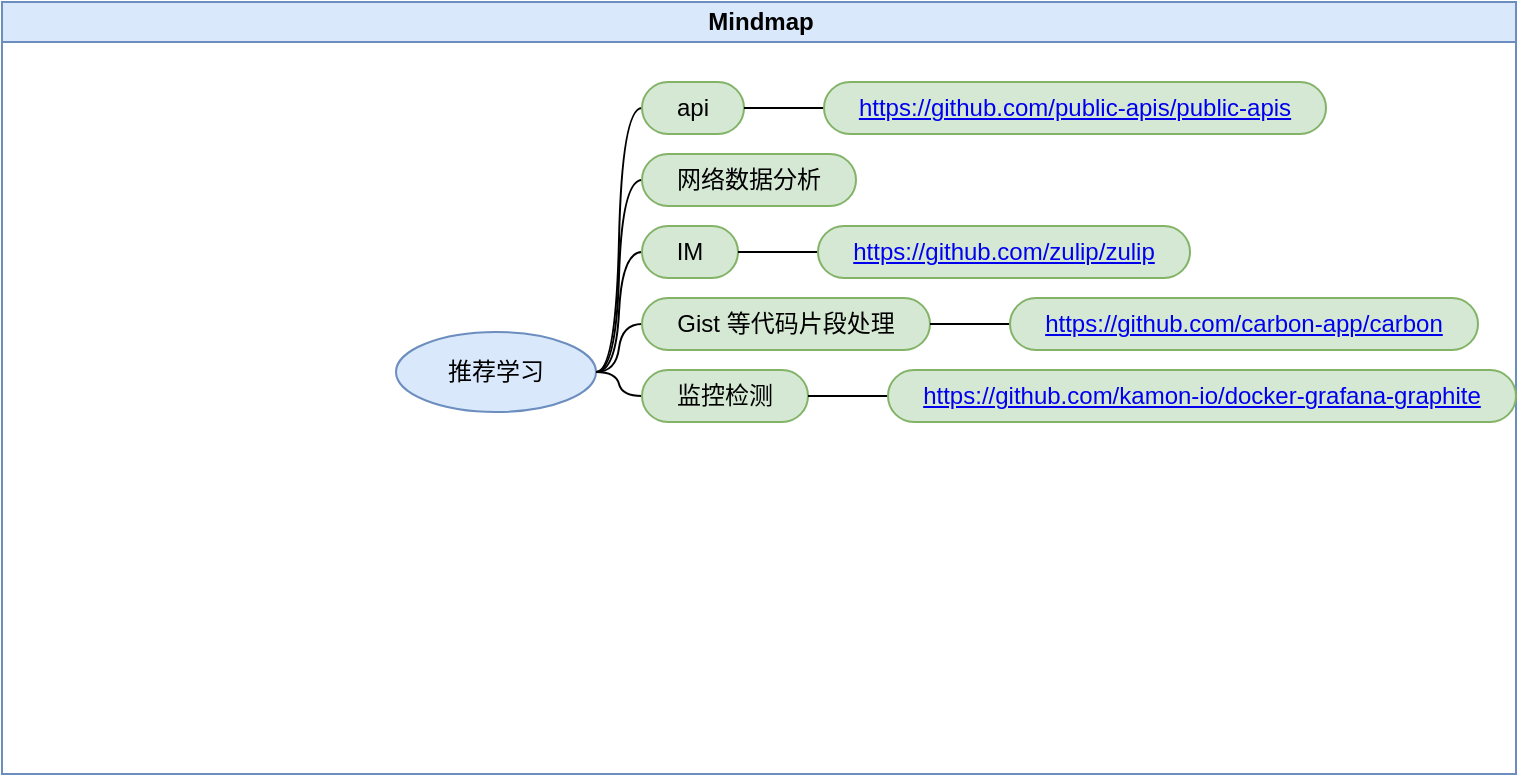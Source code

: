 <mxfile pages="1" version="11.2.8" type="github"><diagram id="Y4H8VBuLVpw54L_VqRyq" name="第 1 页"><mxGraphModel dx="946" dy="614" grid="0" gridSize="10" guides="1" tooltips="1" connect="1" arrows="1" fold="1" page="1" pageScale="1" pageWidth="827" pageHeight="1169" math="0" shadow="0"><root><mxCell id="0"/><mxCell id="1" parent="0"/><mxCell id="xYIM_MNbO__H7Er0R7le-1" value="Mindmap" style="swimlane;html=1;startSize=20;horizontal=1;containerType=tree;fillColor=#dae8fc;strokeColor=#6c8ebf;" parent="1" vertex="1"><mxGeometry x="20" y="20" width="757" height="386" as="geometry"/></mxCell><mxCell id="xYIM_MNbO__H7Er0R7le-2" value="" style="edgeStyle=entityRelationEdgeStyle;startArrow=none;endArrow=none;segment=10;curved=1;" parent="xYIM_MNbO__H7Er0R7le-1" source="xYIM_MNbO__H7Er0R7le-6" target="xYIM_MNbO__H7Er0R7le-7" edge="1"><mxGeometry relative="1" as="geometry"/></mxCell><mxCell id="xYIM_MNbO__H7Er0R7le-6" value="推荐学习" style="ellipse;whiteSpace=wrap;html=1;align=center;container=1;recursiveResize=0;treeFolding=1;treeMoving=1;fillColor=#dae8fc;strokeColor=#6c8ebf;" parent="xYIM_MNbO__H7Er0R7le-1" vertex="1"><mxGeometry x="197" y="165" width="100" height="40" as="geometry"/></mxCell><mxCell id="xYIM_MNbO__H7Er0R7le-7" value="api" style="whiteSpace=wrap;html=1;rounded=1;arcSize=50;align=center;verticalAlign=middle;container=1;recursiveResize=0;strokeWidth=1;autosize=1;spacing=4;treeFolding=1;treeMoving=1;fillColor=#d5e8d4;strokeColor=#82b366;perimeter=rectanglePerimeter;" parent="xYIM_MNbO__H7Er0R7le-1" vertex="1"><mxGeometry x="320" y="40" width="51" height="26" as="geometry"/></mxCell><mxCell id="AIQCybFedR-p6oACHsJ4-3" value="" style="edgeStyle=entityRelationEdgeStyle;startArrow=none;endArrow=none;segment=10;curved=1;" edge="1" target="AIQCybFedR-p6oACHsJ4-4" source="xYIM_MNbO__H7Er0R7le-7" parent="xYIM_MNbO__H7Er0R7le-1"><mxGeometry relative="1" as="geometry"><mxPoint x="317" y="205" as="sourcePoint"/></mxGeometry></mxCell><mxCell id="AIQCybFedR-p6oACHsJ4-4" value="&lt;a href=&quot;https://github.com/public-apis/public-apis&quot;&gt;https://github.com/public-apis/public-apis&lt;/a&gt;" style="whiteSpace=wrap;html=1;rounded=1;arcSize=50;align=center;verticalAlign=middle;container=1;recursiveResize=0;strokeWidth=1;autosize=1;spacing=4;treeFolding=1;treeMoving=1;fillColor=#d5e8d4;strokeColor=#82b366;perimeter=rectanglePerimeter;" vertex="1" parent="xYIM_MNbO__H7Er0R7le-1"><mxGeometry x="411" y="40" width="251" height="26" as="geometry"/></mxCell><mxCell id="AIQCybFedR-p6oACHsJ4-5" value="" style="edgeStyle=entityRelationEdgeStyle;startArrow=none;endArrow=none;segment=10;curved=1;" edge="1" target="AIQCybFedR-p6oACHsJ4-6" source="xYIM_MNbO__H7Er0R7le-6" parent="xYIM_MNbO__H7Er0R7le-1"><mxGeometry relative="1" as="geometry"><mxPoint x="317" y="205" as="sourcePoint"/></mxGeometry></mxCell><mxCell id="AIQCybFedR-p6oACHsJ4-6" value="网络数据分析" style="whiteSpace=wrap;html=1;rounded=1;arcSize=50;align=center;verticalAlign=middle;container=1;recursiveResize=0;strokeWidth=1;autosize=1;spacing=4;treeFolding=1;treeMoving=1;fillColor=#d5e8d4;strokeColor=#82b366;perimeter=rectanglePerimeter;" vertex="1" collapsed="1" parent="xYIM_MNbO__H7Er0R7le-1"><mxGeometry x="320" y="76" width="107" height="26" as="geometry"/></mxCell><mxCell id="AIQCybFedR-p6oACHsJ4-9" value="" style="edgeStyle=entityRelationEdgeStyle;startArrow=none;endArrow=none;segment=10;curved=1;" edge="1" visible="0" target="AIQCybFedR-p6oACHsJ4-10" source="AIQCybFedR-p6oACHsJ4-6" parent="xYIM_MNbO__H7Er0R7le-1"><mxGeometry relative="1" as="geometry"><mxPoint x="317" y="205" as="sourcePoint"/></mxGeometry></mxCell><mxCell id="AIQCybFedR-p6oACHsJ4-10" value="&lt;a href=&quot;https://github.com/matomo-org/matomo&quot;&gt;https://github.com/matomo-org/matomo&lt;/a&gt;" style="whiteSpace=wrap;html=1;rounded=1;arcSize=50;align=center;verticalAlign=middle;container=1;recursiveResize=0;strokeWidth=1;autosize=1;spacing=4;treeFolding=1;treeMoving=1;fillColor=#d5e8d4;strokeColor=#82b366;perimeter=rectanglePerimeter;" vertex="1" visible="0" parent="xYIM_MNbO__H7Er0R7le-1"><mxGeometry x="467" y="76" width="244" height="26" as="geometry"/></mxCell><mxCell id="AIQCybFedR-p6oACHsJ4-11" value="" style="edgeStyle=entityRelationEdgeStyle;startArrow=none;endArrow=none;segment=10;curved=1;" edge="1" visible="0" target="AIQCybFedR-p6oACHsJ4-12" source="AIQCybFedR-p6oACHsJ4-6" parent="xYIM_MNbO__H7Er0R7le-1"><mxGeometry relative="1" as="geometry"><mxPoint x="317" y="205" as="sourcePoint"/></mxGeometry></mxCell><mxCell id="AIQCybFedR-p6oACHsJ4-12" value="Google Analytics" style="whiteSpace=wrap;html=1;rounded=1;arcSize=50;align=center;verticalAlign=middle;container=1;recursiveResize=0;strokeWidth=1;autosize=1;spacing=4;treeFolding=1;treeMoving=1;fillColor=#d5e8d4;strokeColor=#82b366;perimeter=rectanglePerimeter;" vertex="1" visible="0" parent="xYIM_MNbO__H7Er0R7le-1"><mxGeometry x="467" y="112" width="124" height="26" as="geometry"/></mxCell><mxCell id="AIQCybFedR-p6oACHsJ4-15" value="" style="edgeStyle=entityRelationEdgeStyle;startArrow=none;endArrow=none;segment=10;curved=1;" edge="1" target="AIQCybFedR-p6oACHsJ4-16" source="xYIM_MNbO__H7Er0R7le-6" parent="xYIM_MNbO__H7Er0R7le-1"><mxGeometry relative="1" as="geometry"><mxPoint x="317" y="205" as="sourcePoint"/></mxGeometry></mxCell><mxCell id="AIQCybFedR-p6oACHsJ4-16" value="IM" style="whiteSpace=wrap;html=1;rounded=1;arcSize=50;align=center;verticalAlign=middle;container=1;recursiveResize=0;strokeWidth=1;autosize=1;spacing=4;treeFolding=1;treeMoving=1;fillColor=#d5e8d4;strokeColor=#82b366;perimeter=rectanglePerimeter;" vertex="1" parent="xYIM_MNbO__H7Er0R7le-1"><mxGeometry x="320" y="112" width="48" height="26" as="geometry"/></mxCell><mxCell id="AIQCybFedR-p6oACHsJ4-17" value="" style="edgeStyle=entityRelationEdgeStyle;startArrow=none;endArrow=none;segment=10;curved=1;" edge="1" target="AIQCybFedR-p6oACHsJ4-18" source="AIQCybFedR-p6oACHsJ4-16" parent="xYIM_MNbO__H7Er0R7le-1"><mxGeometry relative="1" as="geometry"><mxPoint x="317" y="205" as="sourcePoint"/></mxGeometry></mxCell><mxCell id="AIQCybFedR-p6oACHsJ4-18" value="&lt;a href=&quot;https://github.com/zulip/zulip&quot;&gt;https://github.com/zulip/zulip&lt;/a&gt;" style="whiteSpace=wrap;html=1;rounded=1;arcSize=50;align=center;verticalAlign=middle;container=1;recursiveResize=0;strokeWidth=1;autosize=1;spacing=4;treeFolding=1;treeMoving=1;fillColor=#d5e8d4;strokeColor=#82b366;perimeter=rectanglePerimeter;" vertex="1" parent="xYIM_MNbO__H7Er0R7le-1"><mxGeometry x="408" y="112" width="186" height="26" as="geometry"/></mxCell><mxCell id="AIQCybFedR-p6oACHsJ4-19" value="" style="edgeStyle=entityRelationEdgeStyle;startArrow=none;endArrow=none;segment=10;curved=1;" edge="1" target="AIQCybFedR-p6oACHsJ4-20" source="xYIM_MNbO__H7Er0R7le-6" parent="xYIM_MNbO__H7Er0R7le-1"><mxGeometry relative="1" as="geometry"><mxPoint x="317" y="205" as="sourcePoint"/></mxGeometry></mxCell><mxCell id="AIQCybFedR-p6oACHsJ4-20" value="Gist 等代码片段处理" style="whiteSpace=wrap;html=1;rounded=1;arcSize=50;align=center;verticalAlign=middle;container=1;recursiveResize=0;strokeWidth=1;autosize=1;spacing=4;treeFolding=1;treeMoving=1;fillColor=#d5e8d4;strokeColor=#82b366;perimeter=rectanglePerimeter;" vertex="1" parent="xYIM_MNbO__H7Er0R7le-1"><mxGeometry x="320" y="148" width="144" height="26" as="geometry"/></mxCell><mxCell id="AIQCybFedR-p6oACHsJ4-21" value="" style="edgeStyle=entityRelationEdgeStyle;startArrow=none;endArrow=none;segment=10;curved=1;" edge="1" target="AIQCybFedR-p6oACHsJ4-22" source="AIQCybFedR-p6oACHsJ4-20" parent="xYIM_MNbO__H7Er0R7le-1"><mxGeometry relative="1" as="geometry"><mxPoint x="317" y="205" as="sourcePoint"/></mxGeometry></mxCell><mxCell id="AIQCybFedR-p6oACHsJ4-22" value="&lt;a href=&quot;https://github.com/carbon-app/carbon&quot;&gt;https://github.com/carbon-app/carbon&lt;/a&gt;" style="whiteSpace=wrap;html=1;rounded=1;arcSize=50;align=center;verticalAlign=middle;container=1;recursiveResize=0;strokeWidth=1;autosize=1;spacing=4;treeFolding=1;treeMoving=1;fillColor=#d5e8d4;strokeColor=#82b366;perimeter=rectanglePerimeter;" vertex="1" parent="xYIM_MNbO__H7Er0R7le-1"><mxGeometry x="504" y="148" width="234" height="26" as="geometry"/></mxCell><mxCell id="AIQCybFedR-p6oACHsJ4-23" value="" style="edgeStyle=entityRelationEdgeStyle;startArrow=none;endArrow=none;segment=10;curved=1;" edge="1" target="AIQCybFedR-p6oACHsJ4-24" source="xYIM_MNbO__H7Er0R7le-6" parent="xYIM_MNbO__H7Er0R7le-1"><mxGeometry relative="1" as="geometry"><mxPoint x="317" y="205" as="sourcePoint"/></mxGeometry></mxCell><mxCell id="AIQCybFedR-p6oACHsJ4-24" value="监控检测" style="whiteSpace=wrap;html=1;rounded=1;arcSize=50;align=center;verticalAlign=middle;container=1;recursiveResize=0;strokeWidth=1;autosize=1;spacing=4;treeFolding=1;treeMoving=1;fillColor=#d5e8d4;strokeColor=#82b366;perimeter=rectanglePerimeter;" vertex="1" parent="xYIM_MNbO__H7Er0R7le-1"><mxGeometry x="320" y="184" width="83" height="26" as="geometry"/></mxCell><mxCell id="AIQCybFedR-p6oACHsJ4-25" value="" style="edgeStyle=entityRelationEdgeStyle;startArrow=none;endArrow=none;segment=10;curved=1;" edge="1" target="AIQCybFedR-p6oACHsJ4-26" source="AIQCybFedR-p6oACHsJ4-24" parent="xYIM_MNbO__H7Er0R7le-1"><mxGeometry relative="1" as="geometry"><mxPoint x="317" y="205" as="sourcePoint"/></mxGeometry></mxCell><mxCell id="AIQCybFedR-p6oACHsJ4-26" value="&lt;a href=&quot;https://github.com/kamon-io/docker-grafana-graphite&quot;&gt;https://github.com/kamon-io/docker-grafana-graphite&lt;/a&gt;" style="whiteSpace=wrap;html=1;rounded=1;arcSize=50;align=center;verticalAlign=middle;container=1;recursiveResize=0;strokeWidth=1;autosize=1;spacing=4;treeFolding=1;treeMoving=1;fillColor=#d5e8d4;strokeColor=#82b366;perimeter=rectanglePerimeter;" vertex="1" parent="xYIM_MNbO__H7Er0R7le-1"><mxGeometry x="443" y="184" width="314" height="26" as="geometry"/></mxCell></root></mxGraphModel></diagram></mxfile>